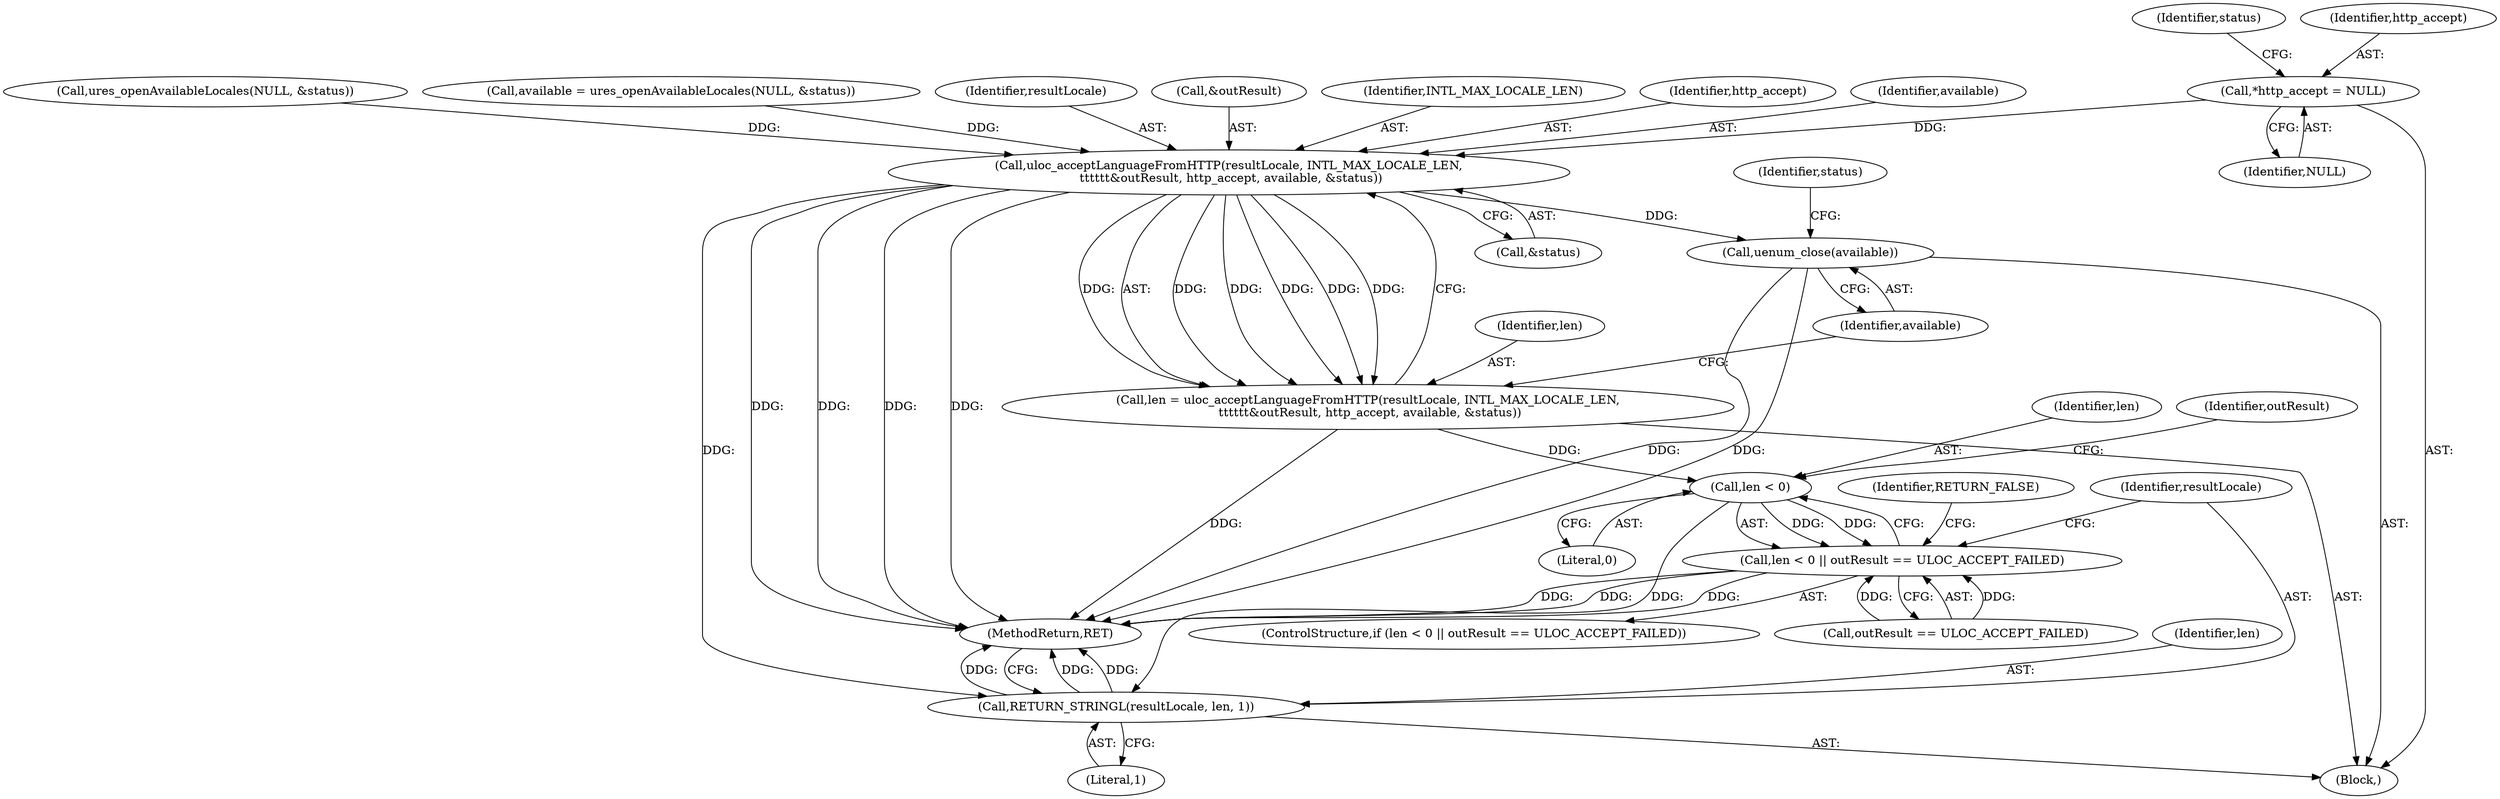 digraph "0_php-src_97eff7eb57fc2320c267a949cffd622c38712484?w=1_12@pointer" {
"1000105" [label="(Call,*http_accept = NULL)"];
"1000129" [label="(Call,uloc_acceptLanguageFromHTTP(resultLocale, INTL_MAX_LOCALE_LEN,\n \t\t\t\t\t\t&outResult, http_accept, available, &status))"];
"1000127" [label="(Call,len = uloc_acceptLanguageFromHTTP(resultLocale, INTL_MAX_LOCALE_LEN,\n \t\t\t\t\t\t&outResult, http_accept, available, &status))"];
"1000145" [label="(Call,len < 0)"];
"1000144" [label="(Call,len < 0 || outResult == ULOC_ACCEPT_FAILED)"];
"1000153" [label="(Call,RETURN_STRINGL(resultLocale, len, 1))"];
"1000138" [label="(Call,uenum_close(available))"];
"1000105" [label="(Call,*http_accept = NULL)"];
"1000129" [label="(Call,uloc_acceptLanguageFromHTTP(resultLocale, INTL_MAX_LOCALE_LEN,\n \t\t\t\t\t\t&outResult, http_accept, available, &status))"];
"1000157" [label="(MethodReturn,RET)"];
"1000143" [label="(ControlStructure,if (len < 0 || outResult == ULOC_ACCEPT_FAILED))"];
"1000131" [label="(Identifier,INTL_MAX_LOCALE_LEN)"];
"1000136" [label="(Call,&status)"];
"1000152" [label="(Identifier,RETURN_FALSE)"];
"1000128" [label="(Identifier,len)"];
"1000134" [label="(Identifier,http_accept)"];
"1000156" [label="(Literal,1)"];
"1000153" [label="(Call,RETURN_STRINGL(resultLocale, len, 1))"];
"1000144" [label="(Call,len < 0 || outResult == ULOC_ACCEPT_FAILED)"];
"1000147" [label="(Literal,0)"];
"1000141" [label="(Identifier,status)"];
"1000135" [label="(Identifier,available)"];
"1000148" [label="(Call,outResult == ULOC_ACCEPT_FAILED)"];
"1000111" [label="(Identifier,status)"];
"1000155" [label="(Identifier,len)"];
"1000120" [label="(Call,ures_openAvailableLocales(NULL, &status))"];
"1000139" [label="(Identifier,available)"];
"1000102" [label="(Block,)"];
"1000138" [label="(Call,uenum_close(available))"];
"1000146" [label="(Identifier,len)"];
"1000154" [label="(Identifier,resultLocale)"];
"1000149" [label="(Identifier,outResult)"];
"1000107" [label="(Identifier,NULL)"];
"1000118" [label="(Call,available = ures_openAvailableLocales(NULL, &status))"];
"1000127" [label="(Call,len = uloc_acceptLanguageFromHTTP(resultLocale, INTL_MAX_LOCALE_LEN,\n \t\t\t\t\t\t&outResult, http_accept, available, &status))"];
"1000106" [label="(Identifier,http_accept)"];
"1000130" [label="(Identifier,resultLocale)"];
"1000132" [label="(Call,&outResult)"];
"1000145" [label="(Call,len < 0)"];
"1000105" -> "1000102"  [label="AST: "];
"1000105" -> "1000107"  [label="CFG: "];
"1000106" -> "1000105"  [label="AST: "];
"1000107" -> "1000105"  [label="AST: "];
"1000111" -> "1000105"  [label="CFG: "];
"1000105" -> "1000129"  [label="DDG: "];
"1000129" -> "1000127"  [label="AST: "];
"1000129" -> "1000136"  [label="CFG: "];
"1000130" -> "1000129"  [label="AST: "];
"1000131" -> "1000129"  [label="AST: "];
"1000132" -> "1000129"  [label="AST: "];
"1000134" -> "1000129"  [label="AST: "];
"1000135" -> "1000129"  [label="AST: "];
"1000136" -> "1000129"  [label="AST: "];
"1000127" -> "1000129"  [label="CFG: "];
"1000129" -> "1000157"  [label="DDG: "];
"1000129" -> "1000157"  [label="DDG: "];
"1000129" -> "1000157"  [label="DDG: "];
"1000129" -> "1000157"  [label="DDG: "];
"1000129" -> "1000127"  [label="DDG: "];
"1000129" -> "1000127"  [label="DDG: "];
"1000129" -> "1000127"  [label="DDG: "];
"1000129" -> "1000127"  [label="DDG: "];
"1000129" -> "1000127"  [label="DDG: "];
"1000129" -> "1000127"  [label="DDG: "];
"1000118" -> "1000129"  [label="DDG: "];
"1000120" -> "1000129"  [label="DDG: "];
"1000129" -> "1000138"  [label="DDG: "];
"1000129" -> "1000153"  [label="DDG: "];
"1000127" -> "1000102"  [label="AST: "];
"1000128" -> "1000127"  [label="AST: "];
"1000139" -> "1000127"  [label="CFG: "];
"1000127" -> "1000157"  [label="DDG: "];
"1000127" -> "1000145"  [label="DDG: "];
"1000145" -> "1000144"  [label="AST: "];
"1000145" -> "1000147"  [label="CFG: "];
"1000146" -> "1000145"  [label="AST: "];
"1000147" -> "1000145"  [label="AST: "];
"1000149" -> "1000145"  [label="CFG: "];
"1000144" -> "1000145"  [label="CFG: "];
"1000145" -> "1000144"  [label="DDG: "];
"1000145" -> "1000144"  [label="DDG: "];
"1000145" -> "1000153"  [label="DDG: "];
"1000144" -> "1000143"  [label="AST: "];
"1000144" -> "1000148"  [label="CFG: "];
"1000148" -> "1000144"  [label="AST: "];
"1000152" -> "1000144"  [label="CFG: "];
"1000154" -> "1000144"  [label="CFG: "];
"1000144" -> "1000157"  [label="DDG: "];
"1000144" -> "1000157"  [label="DDG: "];
"1000144" -> "1000157"  [label="DDG: "];
"1000148" -> "1000144"  [label="DDG: "];
"1000148" -> "1000144"  [label="DDG: "];
"1000153" -> "1000102"  [label="AST: "];
"1000153" -> "1000156"  [label="CFG: "];
"1000154" -> "1000153"  [label="AST: "];
"1000155" -> "1000153"  [label="AST: "];
"1000156" -> "1000153"  [label="AST: "];
"1000157" -> "1000153"  [label="CFG: "];
"1000153" -> "1000157"  [label="DDG: "];
"1000153" -> "1000157"  [label="DDG: "];
"1000153" -> "1000157"  [label="DDG: "];
"1000138" -> "1000102"  [label="AST: "];
"1000138" -> "1000139"  [label="CFG: "];
"1000139" -> "1000138"  [label="AST: "];
"1000141" -> "1000138"  [label="CFG: "];
"1000138" -> "1000157"  [label="DDG: "];
"1000138" -> "1000157"  [label="DDG: "];
}

